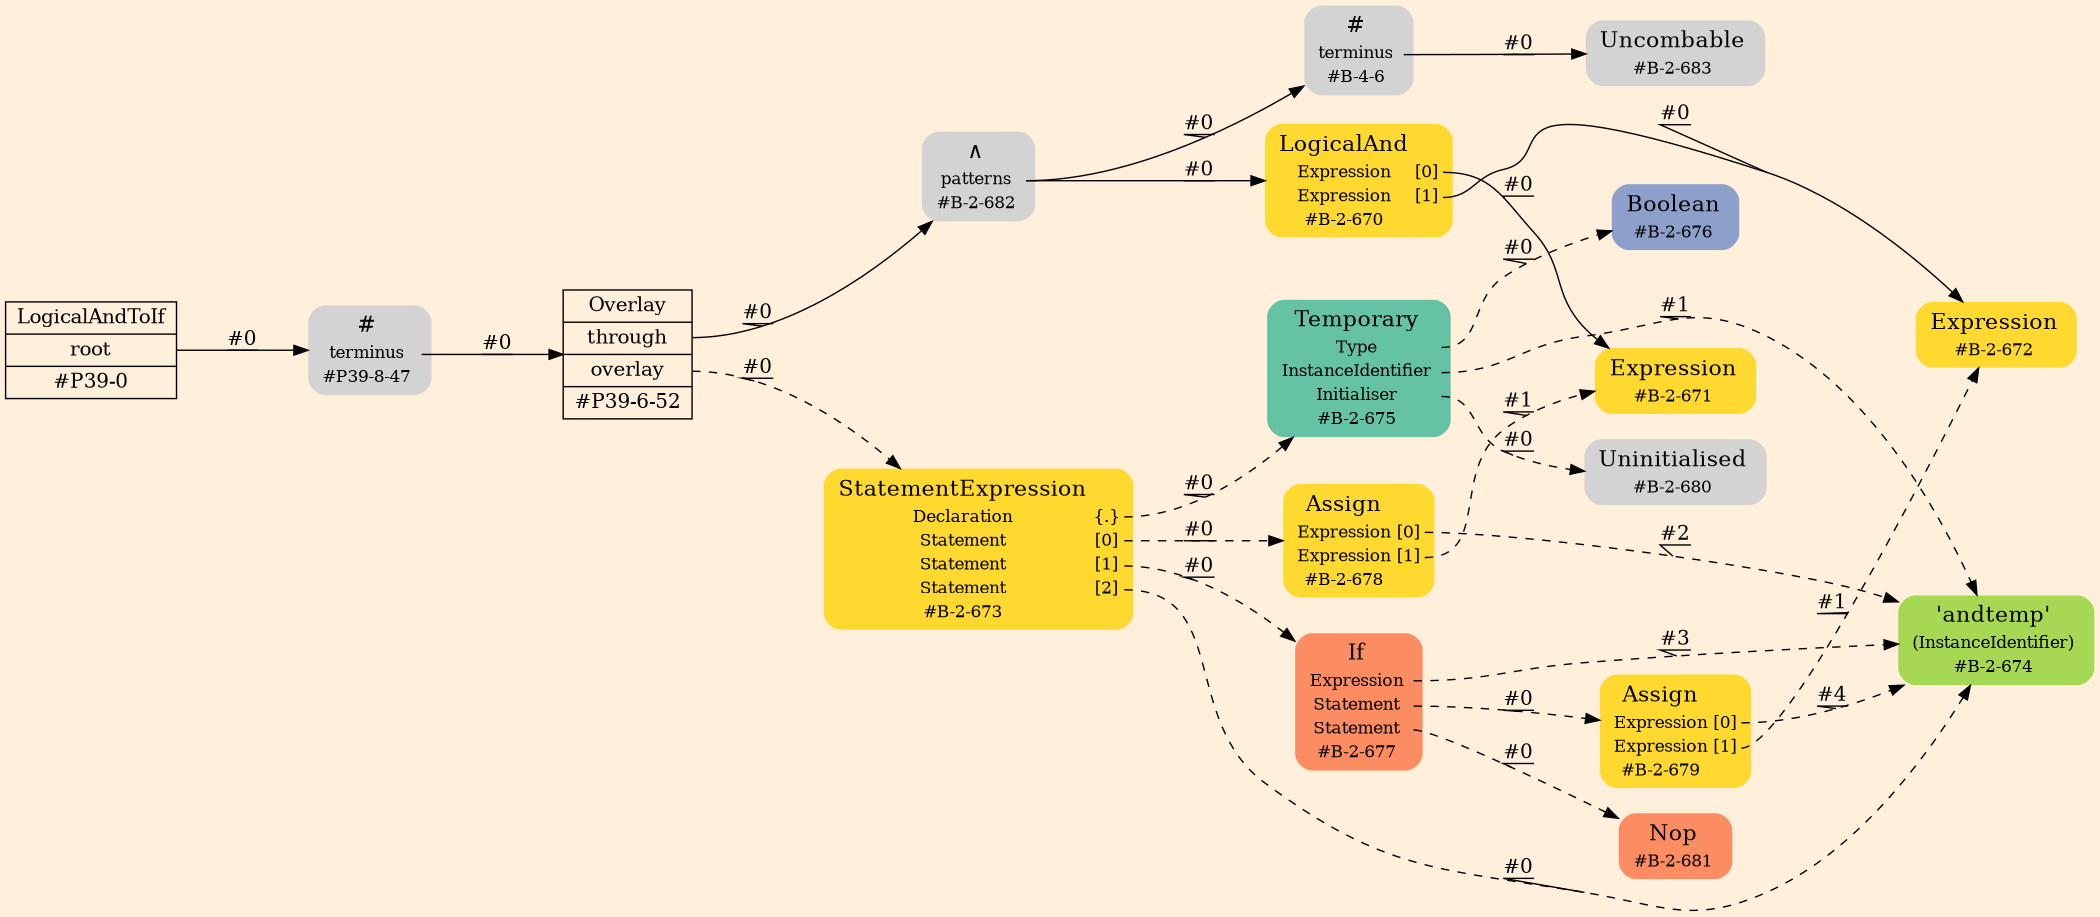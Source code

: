 digraph Inferno {
graph [
rankdir = "LR"
ranksep = 1.0
size = "14,20"
bgcolor = antiquewhite1
];
node [
];
"CR#P39-0" [
shape = "record"
fillcolor = "transparent"
label = "<fixed> LogicalAndToIf | <port0> root | <port1> #P39-0"
style = "filled"
fontsize = "14"
fillcolor = antiquewhite1
];
"#P39-8-47" [
shape = "plaintext"
label = <<TABLE BORDER="0" CELLBORDER="0" CELLSPACING="0">
 <TR>
  <TD><FONT POINT-SIZE="16.0">#</FONT></TD>
  <TD></TD>
 </TR>
 <TR>
  <TD>terminus</TD>
  <TD PORT="port0"></TD>
 </TR>
 <TR>
  <TD>#P39-8-47</TD>
  <TD PORT="port1"></TD>
 </TR>
</TABLE>>
style = "rounded,filled"
fontsize = "12"
];
"#P39-6-52" [
shape = "record"
label = "<fixed> Overlay | <port0> through | <port1> overlay | <port2> #P39-6-52"
style = "filled"
fontsize = "14"
fillcolor = antiquewhite1
];
"#B-2-682" [
shape = "plaintext"
label = <<TABLE BORDER="0" CELLBORDER="0" CELLSPACING="0">
 <TR>
  <TD><FONT POINT-SIZE="16.0">∧</FONT></TD>
  <TD></TD>
 </TR>
 <TR>
  <TD>patterns</TD>
  <TD PORT="port0"></TD>
 </TR>
 <TR>
  <TD>#B-2-682</TD>
  <TD PORT="port1"></TD>
 </TR>
</TABLE>>
style = "rounded,filled"
fontsize = "12"
];
"#B-2-670" [
shape = "plaintext"
fillcolor = "/set28/6"
label = <<TABLE BORDER="0" CELLBORDER="0" CELLSPACING="0">
 <TR>
  <TD><FONT POINT-SIZE="16.0">LogicalAnd</FONT></TD>
  <TD></TD>
 </TR>
 <TR>
  <TD>Expression</TD>
  <TD PORT="port0">[0]</TD>
 </TR>
 <TR>
  <TD>Expression</TD>
  <TD PORT="port1">[1]</TD>
 </TR>
 <TR>
  <TD>#B-2-670</TD>
  <TD PORT="port2"></TD>
 </TR>
</TABLE>>
style = "rounded,filled"
fontsize = "12"
];
"#B-2-671" [
shape = "plaintext"
fillcolor = "/set28/6"
label = <<TABLE BORDER="0" CELLBORDER="0" CELLSPACING="0">
 <TR>
  <TD><FONT POINT-SIZE="16.0">Expression</FONT></TD>
  <TD></TD>
 </TR>
 <TR>
  <TD>#B-2-671</TD>
  <TD PORT="port0"></TD>
 </TR>
</TABLE>>
style = "rounded,filled"
fontsize = "12"
];
"#B-2-672" [
shape = "plaintext"
fillcolor = "/set28/6"
label = <<TABLE BORDER="0" CELLBORDER="0" CELLSPACING="0">
 <TR>
  <TD><FONT POINT-SIZE="16.0">Expression</FONT></TD>
  <TD></TD>
 </TR>
 <TR>
  <TD>#B-2-672</TD>
  <TD PORT="port0"></TD>
 </TR>
</TABLE>>
style = "rounded,filled"
fontsize = "12"
];
"#B-4-6" [
shape = "plaintext"
label = <<TABLE BORDER="0" CELLBORDER="0" CELLSPACING="0">
 <TR>
  <TD><FONT POINT-SIZE="16.0">#</FONT></TD>
  <TD></TD>
 </TR>
 <TR>
  <TD>terminus</TD>
  <TD PORT="port0"></TD>
 </TR>
 <TR>
  <TD>#B-4-6</TD>
  <TD PORT="port1"></TD>
 </TR>
</TABLE>>
style = "rounded,filled"
fontsize = "12"
];
"#B-2-683" [
shape = "plaintext"
label = <<TABLE BORDER="0" CELLBORDER="0" CELLSPACING="0">
 <TR>
  <TD><FONT POINT-SIZE="16.0">Uncombable</FONT></TD>
  <TD></TD>
 </TR>
 <TR>
  <TD>#B-2-683</TD>
  <TD PORT="port0"></TD>
 </TR>
</TABLE>>
style = "rounded,filled"
fontsize = "12"
];
"#B-2-673" [
shape = "plaintext"
fillcolor = "/set28/6"
label = <<TABLE BORDER="0" CELLBORDER="0" CELLSPACING="0">
 <TR>
  <TD><FONT POINT-SIZE="16.0">StatementExpression</FONT></TD>
  <TD></TD>
 </TR>
 <TR>
  <TD>Declaration</TD>
  <TD PORT="port0">{.}</TD>
 </TR>
 <TR>
  <TD>Statement</TD>
  <TD PORT="port1">[0]</TD>
 </TR>
 <TR>
  <TD>Statement</TD>
  <TD PORT="port2">[1]</TD>
 </TR>
 <TR>
  <TD>Statement</TD>
  <TD PORT="port3">[2]</TD>
 </TR>
 <TR>
  <TD>#B-2-673</TD>
  <TD PORT="port4"></TD>
 </TR>
</TABLE>>
style = "rounded,filled"
fontsize = "12"
];
"#B-2-675" [
shape = "plaintext"
fillcolor = "/set28/1"
label = <<TABLE BORDER="0" CELLBORDER="0" CELLSPACING="0">
 <TR>
  <TD><FONT POINT-SIZE="16.0">Temporary</FONT></TD>
  <TD></TD>
 </TR>
 <TR>
  <TD>Type</TD>
  <TD PORT="port0"></TD>
 </TR>
 <TR>
  <TD>InstanceIdentifier</TD>
  <TD PORT="port1"></TD>
 </TR>
 <TR>
  <TD>Initialiser</TD>
  <TD PORT="port2"></TD>
 </TR>
 <TR>
  <TD>#B-2-675</TD>
  <TD PORT="port3"></TD>
 </TR>
</TABLE>>
style = "rounded,filled"
fontsize = "12"
];
"#B-2-676" [
shape = "plaintext"
fillcolor = "/set28/3"
label = <<TABLE BORDER="0" CELLBORDER="0" CELLSPACING="0">
 <TR>
  <TD><FONT POINT-SIZE="16.0">Boolean</FONT></TD>
  <TD></TD>
 </TR>
 <TR>
  <TD>#B-2-676</TD>
  <TD PORT="port0"></TD>
 </TR>
</TABLE>>
style = "rounded,filled"
fontsize = "12"
];
"#B-2-674" [
shape = "plaintext"
fillcolor = "/set28/5"
label = <<TABLE BORDER="0" CELLBORDER="0" CELLSPACING="0">
 <TR>
  <TD><FONT POINT-SIZE="16.0">'andtemp'</FONT></TD>
  <TD></TD>
 </TR>
 <TR>
  <TD>(InstanceIdentifier)</TD>
  <TD PORT="port0"></TD>
 </TR>
 <TR>
  <TD>#B-2-674</TD>
  <TD PORT="port1"></TD>
 </TR>
</TABLE>>
style = "rounded,filled"
fontsize = "12"
];
"#B-2-680" [
shape = "plaintext"
label = <<TABLE BORDER="0" CELLBORDER="0" CELLSPACING="0">
 <TR>
  <TD><FONT POINT-SIZE="16.0">Uninitialised</FONT></TD>
  <TD></TD>
 </TR>
 <TR>
  <TD>#B-2-680</TD>
  <TD PORT="port0"></TD>
 </TR>
</TABLE>>
style = "rounded,filled"
fontsize = "12"
];
"#B-2-678" [
shape = "plaintext"
fillcolor = "/set28/6"
label = <<TABLE BORDER="0" CELLBORDER="0" CELLSPACING="0">
 <TR>
  <TD><FONT POINT-SIZE="16.0">Assign</FONT></TD>
  <TD></TD>
 </TR>
 <TR>
  <TD>Expression</TD>
  <TD PORT="port0">[0]</TD>
 </TR>
 <TR>
  <TD>Expression</TD>
  <TD PORT="port1">[1]</TD>
 </TR>
 <TR>
  <TD>#B-2-678</TD>
  <TD PORT="port2"></TD>
 </TR>
</TABLE>>
style = "rounded,filled"
fontsize = "12"
];
"#B-2-677" [
shape = "plaintext"
fillcolor = "/set28/2"
label = <<TABLE BORDER="0" CELLBORDER="0" CELLSPACING="0">
 <TR>
  <TD><FONT POINT-SIZE="16.0">If</FONT></TD>
  <TD></TD>
 </TR>
 <TR>
  <TD>Expression</TD>
  <TD PORT="port0"></TD>
 </TR>
 <TR>
  <TD>Statement</TD>
  <TD PORT="port1"></TD>
 </TR>
 <TR>
  <TD>Statement</TD>
  <TD PORT="port2"></TD>
 </TR>
 <TR>
  <TD>#B-2-677</TD>
  <TD PORT="port3"></TD>
 </TR>
</TABLE>>
style = "rounded,filled"
fontsize = "12"
];
"#B-2-679" [
shape = "plaintext"
fillcolor = "/set28/6"
label = <<TABLE BORDER="0" CELLBORDER="0" CELLSPACING="0">
 <TR>
  <TD><FONT POINT-SIZE="16.0">Assign</FONT></TD>
  <TD></TD>
 </TR>
 <TR>
  <TD>Expression</TD>
  <TD PORT="port0">[0]</TD>
 </TR>
 <TR>
  <TD>Expression</TD>
  <TD PORT="port1">[1]</TD>
 </TR>
 <TR>
  <TD>#B-2-679</TD>
  <TD PORT="port2"></TD>
 </TR>
</TABLE>>
style = "rounded,filled"
fontsize = "12"
];
"#B-2-681" [
shape = "plaintext"
fillcolor = "/set28/2"
label = <<TABLE BORDER="0" CELLBORDER="0" CELLSPACING="0">
 <TR>
  <TD><FONT POINT-SIZE="16.0">Nop</FONT></TD>
  <TD></TD>
 </TR>
 <TR>
  <TD>#B-2-681</TD>
  <TD PORT="port0"></TD>
 </TR>
</TABLE>>
style = "rounded,filled"
fontsize = "12"
];
"CR#P39-0":port0 -> "#P39-8-47" [style="solid"
label = "#0"
decorate = true
];
"#P39-8-47":port0 -> "#P39-6-52" [style="solid"
label = "#0"
decorate = true
];
"#P39-6-52":port0 -> "#B-2-682" [style="solid"
label = "#0"
decorate = true
];
"#P39-6-52":port1 -> "#B-2-673" [style="dashed"
label = "#0"
decorate = true
];
"#B-2-682":port0 -> "#B-2-670" [style="solid"
label = "#0"
decorate = true
];
"#B-2-682":port0 -> "#B-4-6" [style="solid"
label = "#0"
decorate = true
];
"#B-2-670":port0 -> "#B-2-671" [style="solid"
label = "#0"
decorate = true
];
"#B-2-670":port1 -> "#B-2-672" [style="solid"
label = "#0"
decorate = true
];
"#B-4-6":port0 -> "#B-2-683" [style="solid"
label = "#0"
decorate = true
];
"#B-2-673":port0 -> "#B-2-675" [style="dashed"
label = "#0"
decorate = true
];
"#B-2-673":port1 -> "#B-2-678" [style="dashed"
label = "#0"
decorate = true
];
"#B-2-673":port2 -> "#B-2-677" [style="dashed"
label = "#0"
decorate = true
];
"#B-2-673":port3 -> "#B-2-674" [style="dashed"
label = "#0"
decorate = true
];
"#B-2-675":port0 -> "#B-2-676" [style="dashed"
label = "#0"
decorate = true
];
"#B-2-675":port1 -> "#B-2-674" [style="dashed"
label = "#1"
decorate = true
];
"#B-2-675":port2 -> "#B-2-680" [style="dashed"
label = "#0"
decorate = true
];
"#B-2-678":port0 -> "#B-2-674" [style="dashed"
label = "#2"
decorate = true
];
"#B-2-678":port1 -> "#B-2-671" [style="dashed"
label = "#1"
decorate = true
];
"#B-2-677":port0 -> "#B-2-674" [style="dashed"
label = "#3"
decorate = true
];
"#B-2-677":port1 -> "#B-2-679" [style="dashed"
label = "#0"
decorate = true
];
"#B-2-677":port2 -> "#B-2-681" [style="dashed"
label = "#0"
decorate = true
];
"#B-2-679":port0 -> "#B-2-674" [style="dashed"
label = "#4"
decorate = true
];
"#B-2-679":port1 -> "#B-2-672" [style="dashed"
label = "#1"
decorate = true
];
}
